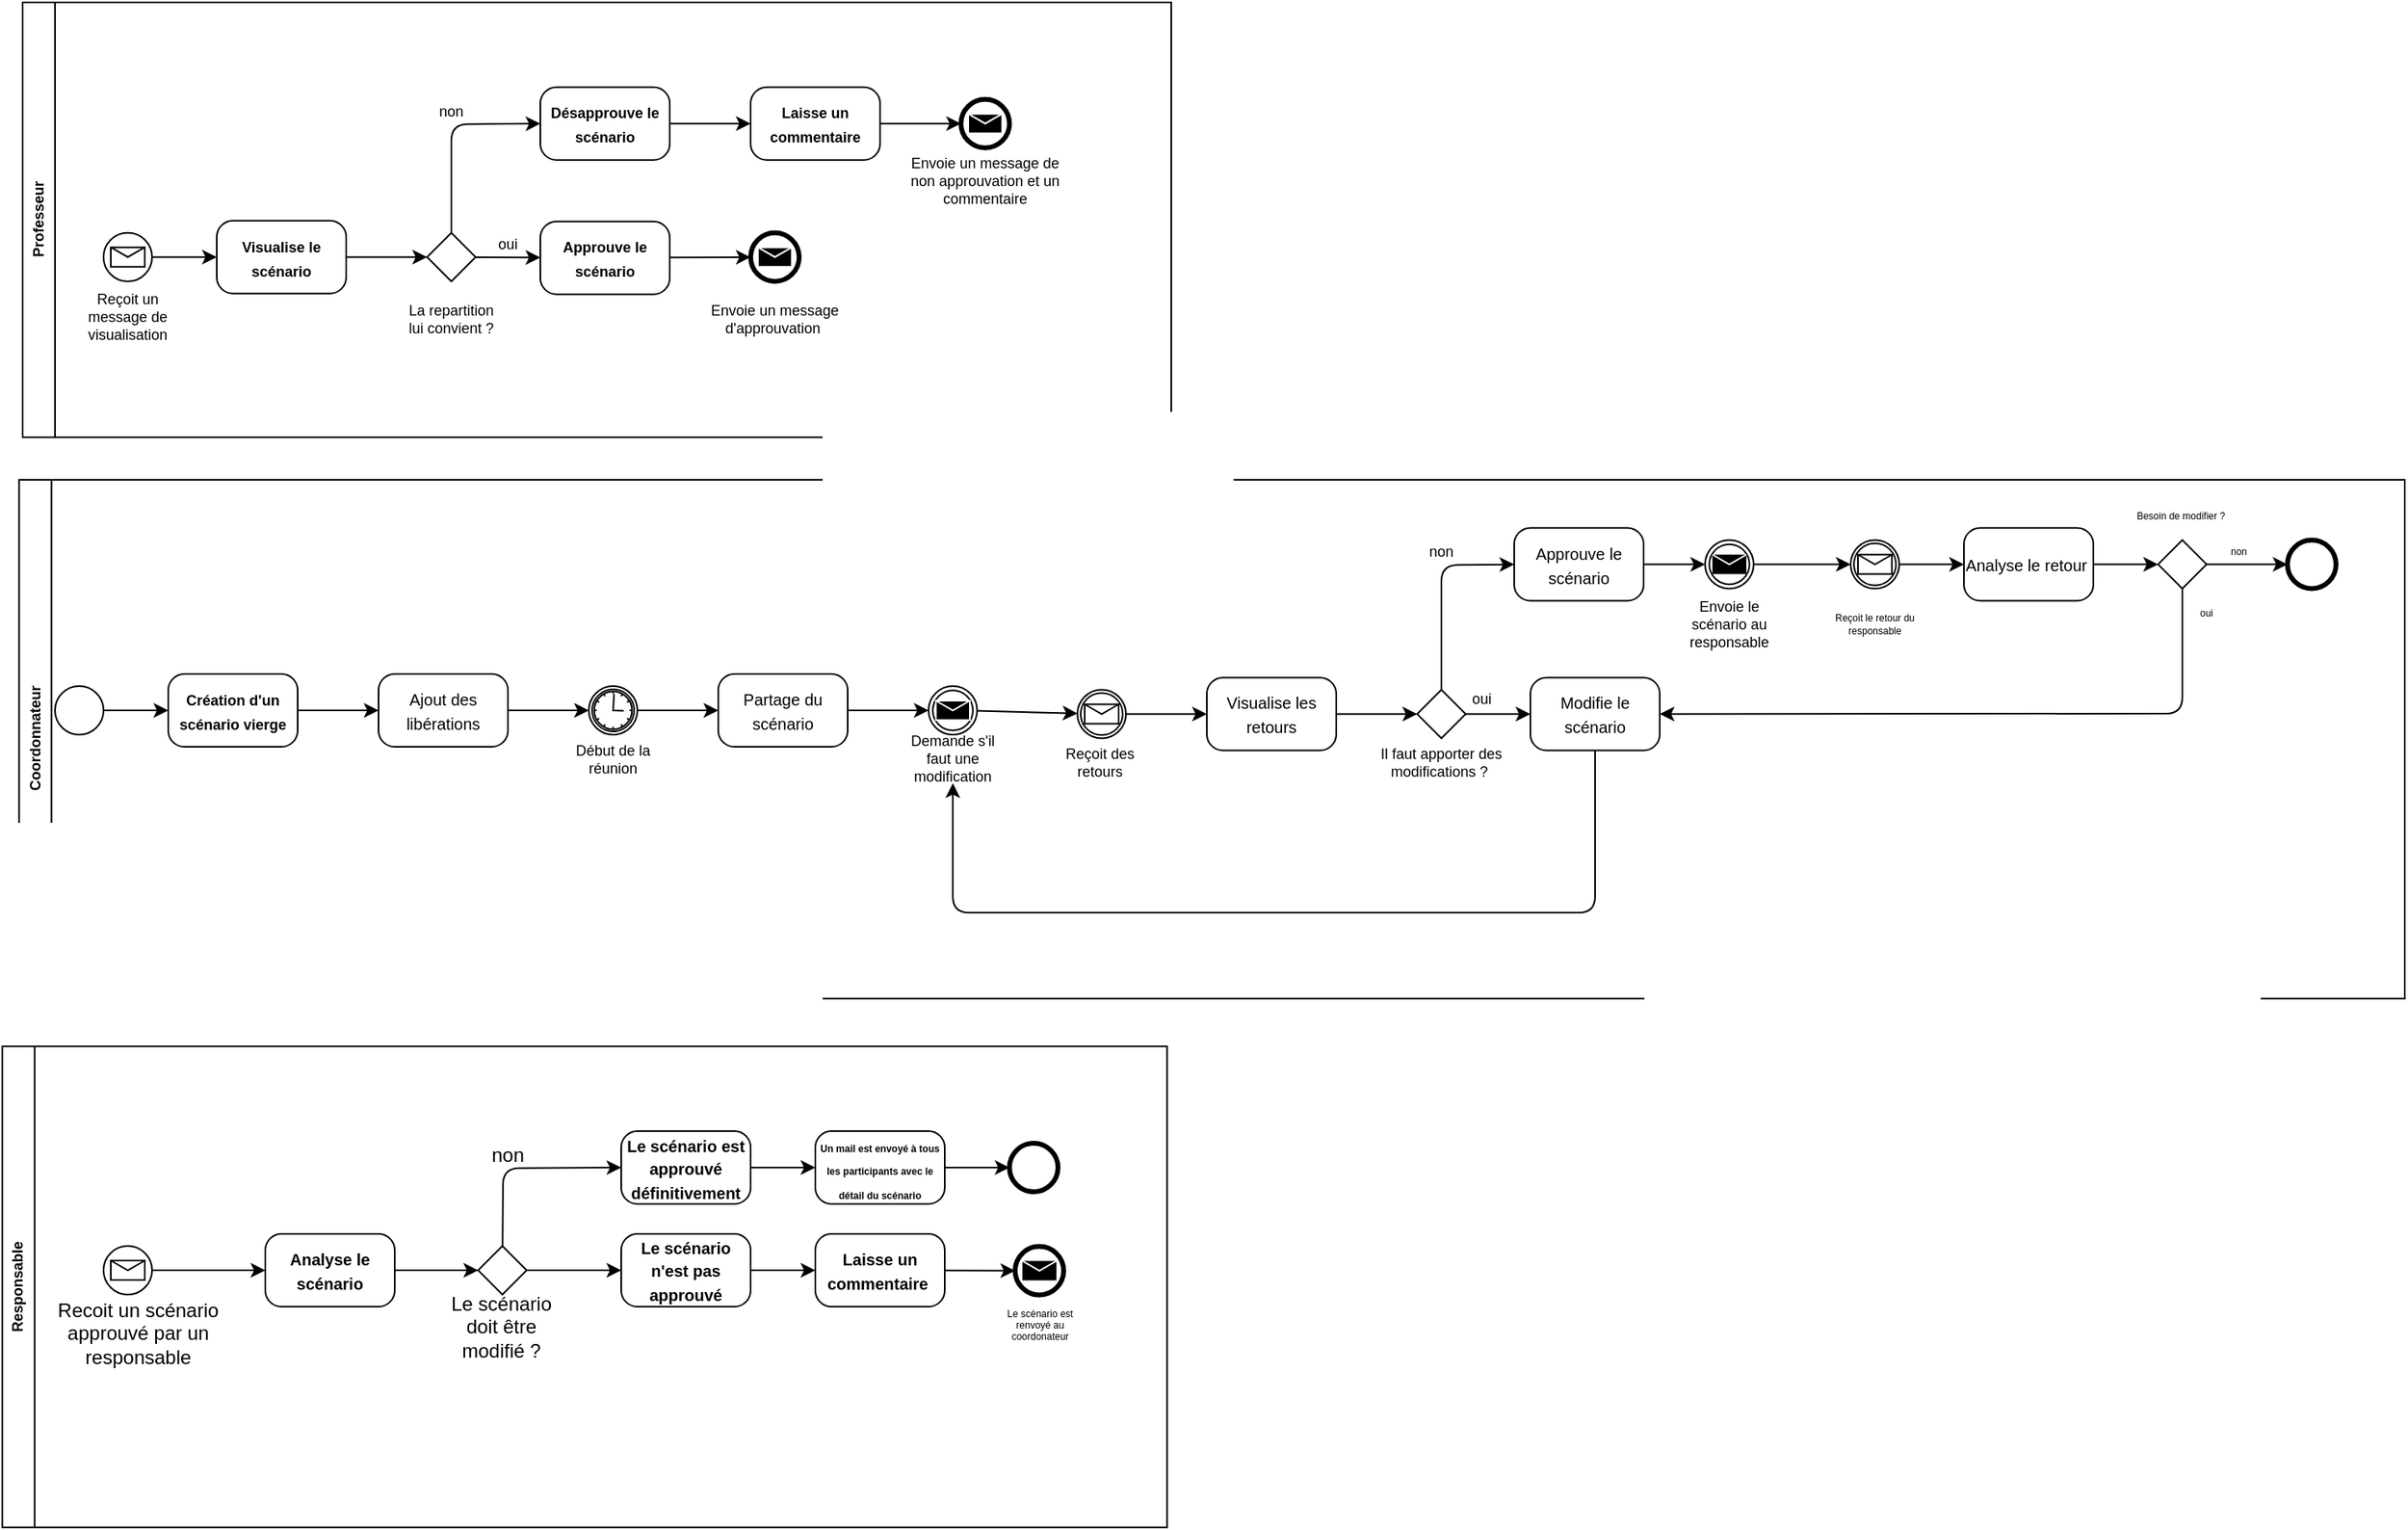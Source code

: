 <mxfile>
    <diagram id="AY0aVfpnK2XtZZs_yw3m" name="Page-1">
        <mxGraphModel dx="2227" dy="2362" grid="1" gridSize="10" guides="1" tooltips="1" connect="1" arrows="1" fold="1" page="1" pageScale="1" pageWidth="850" pageHeight="1100" math="0" shadow="0">
            <root>
                <mxCell id="0"/>
                <mxCell id="1" parent="0"/>
                <mxCell id="19" value="Professeur" style="swimlane;startSize=20;whiteSpace=wrap;html=1;fontSize=9;rotation=-90;" vertex="1" parent="1">
                    <mxGeometry x="250.62" y="-598.13" width="268.75" height="710" as="geometry"/>
                </mxCell>
                <mxCell id="23" style="edgeStyle=none;html=1;fontSize=9;" edge="1" parent="19" source="20" target="22">
                    <mxGeometry relative="1" as="geometry"/>
                </mxCell>
                <mxCell id="20" value="" style="points=[[0.145,0.145,0],[0.5,0,0],[0.855,0.145,0],[1,0.5,0],[0.855,0.855,0],[0.5,1,0],[0.145,0.855,0],[0,0.5,0]];shape=mxgraph.bpmn.event;html=1;verticalLabelPosition=bottom;labelBackgroundColor=#ffffff;verticalAlign=top;align=center;perimeter=ellipsePerimeter;outlineConnect=0;aspect=fixed;outline=standard;symbol=message;fontSize=9;" vertex="1" parent="19">
                    <mxGeometry x="-170.62" y="363" width="30" height="30" as="geometry"/>
                </mxCell>
                <mxCell id="21" value="Reçoit un message de visualisation" style="text;html=1;strokeColor=none;fillColor=none;align=center;verticalAlign=middle;whiteSpace=wrap;rounded=0;fontSize=9;" vertex="1" parent="19">
                    <mxGeometry x="-185.62" y="400.5" width="60" height="30" as="geometry"/>
                </mxCell>
                <mxCell id="25" style="edgeStyle=none;html=1;entryX=0;entryY=0.5;entryDx=0;entryDy=0;entryPerimeter=0;fontSize=9;" edge="1" parent="19" source="22" target="24">
                    <mxGeometry relative="1" as="geometry"/>
                </mxCell>
                <mxCell id="22" value="&lt;font style=&quot;font-size: 9px;&quot;&gt;Visualise le scénario&lt;/font&gt;" style="points=[[0.25,0,0],[0.5,0,0],[0.75,0,0],[1,0.25,0],[1,0.5,0],[1,0.75,0],[0.75,1,0],[0.5,1,0],[0.25,1,0],[0,0.75,0],[0,0.5,0],[0,0.25,0]];shape=mxgraph.bpmn.task;whiteSpace=wrap;rectStyle=rounded;size=10;html=1;taskMarker=abstract;fontStyle=1" vertex="1" parent="19">
                    <mxGeometry x="-100.62" y="355.5" width="80" height="45" as="geometry"/>
                </mxCell>
                <mxCell id="28" style="edgeStyle=none;html=1;entryX=0;entryY=0.5;entryDx=0;entryDy=0;entryPerimeter=0;fontSize=9;" edge="1" parent="19" source="24" target="31">
                    <mxGeometry relative="1" as="geometry">
                        <Array as="points">
                            <mxPoint x="44.38" y="296"/>
                        </Array>
                    </mxGeometry>
                </mxCell>
                <mxCell id="36" style="edgeStyle=none;html=1;fontSize=9;" edge="1" parent="19" source="24" target="35">
                    <mxGeometry relative="1" as="geometry"/>
                </mxCell>
                <mxCell id="24" value="" style="points=[[0.25,0.25,0],[0.5,0,0],[0.75,0.25,0],[1,0.5,0],[0.75,0.75,0],[0.5,1,0],[0.25,0.75,0],[0,0.5,0]];shape=mxgraph.bpmn.gateway2;html=1;verticalLabelPosition=bottom;labelBackgroundColor=#ffffff;verticalAlign=top;align=center;perimeter=rhombusPerimeter;outlineConnect=0;outline=none;symbol=none;fontSize=9;" vertex="1" parent="19">
                    <mxGeometry x="29.38" y="363" width="30" height="30" as="geometry"/>
                </mxCell>
                <mxCell id="26" value="La repartition lui convient ?" style="text;html=1;strokeColor=none;fillColor=none;align=center;verticalAlign=middle;whiteSpace=wrap;rounded=0;fontSize=9;" vertex="1" parent="19">
                    <mxGeometry x="14.38" y="401" width="60" height="30" as="geometry"/>
                </mxCell>
                <mxCell id="34" style="edgeStyle=none;html=1;fontSize=9;" edge="1" parent="19" source="27">
                    <mxGeometry relative="1" as="geometry">
                        <mxPoint x="359.38" y="295.5" as="targetPoint"/>
                    </mxGeometry>
                </mxCell>
                <mxCell id="27" value="&lt;font style=&quot;font-size: 9px;&quot;&gt;Laisse un commentaire&lt;/font&gt;" style="points=[[0.25,0,0],[0.5,0,0],[0.75,0,0],[1,0.25,0],[1,0.5,0],[1,0.75,0],[0.75,1,0],[0.5,1,0],[0.25,1,0],[0,0.75,0],[0,0.5,0],[0,0.25,0]];shape=mxgraph.bpmn.task;whiteSpace=wrap;rectStyle=rounded;size=10;html=1;taskMarker=abstract;fontStyle=1" vertex="1" parent="19">
                    <mxGeometry x="229.38" y="273" width="80" height="45" as="geometry"/>
                </mxCell>
                <mxCell id="29" value="non" style="text;html=1;strokeColor=none;fillColor=none;align=center;verticalAlign=middle;whiteSpace=wrap;rounded=0;fontSize=9;" vertex="1" parent="19">
                    <mxGeometry x="14.38" y="273" width="60" height="30" as="geometry"/>
                </mxCell>
                <mxCell id="32" style="edgeStyle=none;html=1;fontSize=9;" edge="1" parent="19" source="31" target="27">
                    <mxGeometry relative="1" as="geometry"/>
                </mxCell>
                <mxCell id="31" value="&lt;font style=&quot;font-size: 9px;&quot;&gt;Désapprouve le scénario&lt;/font&gt;" style="points=[[0.25,0,0],[0.5,0,0],[0.75,0,0],[1,0.25,0],[1,0.5,0],[1,0.75,0],[0.75,1,0],[0.5,1,0],[0.25,1,0],[0,0.75,0],[0,0.5,0],[0,0.25,0]];shape=mxgraph.bpmn.task;whiteSpace=wrap;rectStyle=rounded;size=10;html=1;taskMarker=abstract;fontStyle=1" vertex="1" parent="19">
                    <mxGeometry x="99.38" y="273" width="80" height="45" as="geometry"/>
                </mxCell>
                <mxCell id="41" style="edgeStyle=none;html=1;fontSize=9;" edge="1" parent="19" source="35" target="40">
                    <mxGeometry relative="1" as="geometry"/>
                </mxCell>
                <mxCell id="35" value="&lt;font style=&quot;font-size: 9px;&quot;&gt;Approuve le scénario&lt;/font&gt;" style="points=[[0.25,0,0],[0.5,0,0],[0.75,0,0],[1,0.25,0],[1,0.5,0],[1,0.75,0],[0.75,1,0],[0.5,1,0],[0.25,1,0],[0,0.75,0],[0,0.5,0],[0,0.25,0]];shape=mxgraph.bpmn.task;whiteSpace=wrap;rectStyle=rounded;size=10;html=1;taskMarker=abstract;fontStyle=1" vertex="1" parent="19">
                    <mxGeometry x="99.38" y="356" width="80" height="45" as="geometry"/>
                </mxCell>
                <mxCell id="37" value="oui" style="text;html=1;strokeColor=none;fillColor=none;align=center;verticalAlign=middle;whiteSpace=wrap;rounded=0;fontSize=9;" vertex="1" parent="19">
                    <mxGeometry x="49.38" y="355.5" width="60" height="30" as="geometry"/>
                </mxCell>
                <mxCell id="38" value="" style="points=[[0.145,0.145,0],[0.5,0,0],[0.855,0.145,0],[1,0.5,0],[0.855,0.855,0],[0.5,1,0],[0.145,0.855,0],[0,0.5,0]];shape=mxgraph.bpmn.event;html=1;verticalLabelPosition=bottom;labelBackgroundColor=#ffffff;verticalAlign=top;align=center;perimeter=ellipsePerimeter;outlineConnect=0;aspect=fixed;outline=end;symbol=message;fontSize=9;" vertex="1" parent="19">
                    <mxGeometry x="359.38" y="280.5" width="30" height="30" as="geometry"/>
                </mxCell>
                <mxCell id="39" value="Envoie un message de non approuvation et un commentaire" style="text;html=1;strokeColor=none;fillColor=none;align=center;verticalAlign=middle;whiteSpace=wrap;rounded=0;fontSize=9;" vertex="1" parent="19">
                    <mxGeometry x="325.63" y="310.5" width="97.5" height="42" as="geometry"/>
                </mxCell>
                <mxCell id="40" value="" style="points=[[0.145,0.145,0],[0.5,0,0],[0.855,0.145,0],[1,0.5,0],[0.855,0.855,0],[0.5,1,0],[0.145,0.855,0],[0,0.5,0]];shape=mxgraph.bpmn.event;html=1;verticalLabelPosition=bottom;labelBackgroundColor=#ffffff;verticalAlign=top;align=center;perimeter=ellipsePerimeter;outlineConnect=0;aspect=fixed;outline=end;symbol=message;fontSize=9;" vertex="1" parent="19">
                    <mxGeometry x="229.38" y="363" width="30" height="30" as="geometry"/>
                </mxCell>
                <mxCell id="42" value="Envoie un message d'approuvation&amp;nbsp;" style="text;html=1;strokeColor=none;fillColor=none;align=center;verticalAlign=middle;whiteSpace=wrap;rounded=0;fontSize=9;" vertex="1" parent="19">
                    <mxGeometry x="195.63" y="395" width="97.5" height="42" as="geometry"/>
                </mxCell>
                <mxCell id="17" value="Coordonnateur" style="swimlane;startSize=20;whiteSpace=wrap;html=1;fontSize=9;rotation=-90;movable=1;resizable=1;rotatable=1;deletable=1;editable=1;connectable=1;container=0;" vertex="1" parent="1">
                    <mxGeometry x="604.84" y="-659.52" width="320.62" height="1474.68" as="geometry"/>
                </mxCell>
                <mxCell id="2" value="" style="points=[[0.145,0.145,0],[0.5,0,0],[0.855,0.145,0],[1,0.5,0],[0.855,0.855,0],[0.5,1,0],[0.145,0.855,0],[0,0.5,0]];shape=mxgraph.bpmn.event;html=1;verticalLabelPosition=bottom;labelBackgroundColor=#ffffff;verticalAlign=top;align=center;perimeter=ellipsePerimeter;outlineConnect=0;aspect=fixed;outline=standard;symbol=general;" vertex="1" parent="1">
                    <mxGeometry x="50" y="45" width="30" height="30" as="geometry"/>
                </mxCell>
                <mxCell id="3" value="&lt;font style=&quot;font-size: 9px;&quot;&gt;Création d'un scénario vierge&lt;/font&gt;" style="points=[[0.25,0,0],[0.5,0,0],[0.75,0,0],[1,0.25,0],[1,0.5,0],[1,0.75,0],[0.75,1,0],[0.5,1,0],[0.25,1,0],[0,0.75,0],[0,0.5,0],[0,0.25,0]];shape=mxgraph.bpmn.task;whiteSpace=wrap;rectStyle=rounded;size=10;html=1;taskMarker=abstract;fontStyle=1" vertex="1" parent="1">
                    <mxGeometry x="120" y="37.5" width="80" height="45" as="geometry"/>
                </mxCell>
                <mxCell id="4" style="edgeStyle=none;html=1;" edge="1" parent="1" source="2" target="3">
                    <mxGeometry relative="1" as="geometry"/>
                </mxCell>
                <mxCell id="5" value="&lt;font size=&quot;1&quot;&gt;Ajout des libérations&lt;/font&gt;" style="points=[[0.25,0,0],[0.5,0,0],[0.75,0,0],[1,0.25,0],[1,0.5,0],[1,0.75,0],[0.75,1,0],[0.5,1,0],[0.25,1,0],[0,0.75,0],[0,0.5,0],[0,0.25,0]];shape=mxgraph.bpmn.task;whiteSpace=wrap;rectStyle=rounded;size=10;html=1;taskMarker=abstract;" vertex="1" parent="1">
                    <mxGeometry x="250" y="37.5" width="80" height="45" as="geometry"/>
                </mxCell>
                <mxCell id="6" style="edgeStyle=none;html=1;entryX=0;entryY=0.5;entryDx=0;entryDy=0;entryPerimeter=0;fontSize=9;" edge="1" parent="1" source="3" target="5">
                    <mxGeometry relative="1" as="geometry"/>
                </mxCell>
                <mxCell id="7" value="" style="points=[[0.145,0.145,0],[0.5,0,0],[0.855,0.145,0],[1,0.5,0],[0.855,0.855,0],[0.5,1,0],[0.145,0.855,0],[0,0.5,0]];shape=mxgraph.bpmn.event;html=1;verticalLabelPosition=bottom;labelBackgroundColor=#ffffff;verticalAlign=top;align=center;perimeter=ellipsePerimeter;outlineConnect=0;aspect=fixed;outline=catching;symbol=timer;fontSize=9;" vertex="1" parent="1">
                    <mxGeometry x="380" y="45" width="30" height="30" as="geometry"/>
                </mxCell>
                <mxCell id="8" style="edgeStyle=none;html=1;entryX=0;entryY=0.5;entryDx=0;entryDy=0;entryPerimeter=0;fontSize=9;" edge="1" parent="1" source="5" target="7">
                    <mxGeometry relative="1" as="geometry"/>
                </mxCell>
                <mxCell id="9" value="Début de la réunion" style="text;html=1;strokeColor=none;fillColor=none;align=center;verticalAlign=middle;whiteSpace=wrap;rounded=0;fontSize=9;" vertex="1" parent="1">
                    <mxGeometry x="365" y="75" width="60" height="30" as="geometry"/>
                </mxCell>
                <mxCell id="11" value="&lt;font size=&quot;1&quot;&gt;Partage du scénario&lt;/font&gt;" style="points=[[0.25,0,0],[0.5,0,0],[0.75,0,0],[1,0.25,0],[1,0.5,0],[1,0.75,0],[0.75,1,0],[0.5,1,0],[0.25,1,0],[0,0.75,0],[0,0.5,0],[0,0.25,0]];shape=mxgraph.bpmn.task;whiteSpace=wrap;rectStyle=rounded;size=10;html=1;taskMarker=abstract;" vertex="1" parent="1">
                    <mxGeometry x="460" y="37.5" width="80" height="45" as="geometry"/>
                </mxCell>
                <mxCell id="12" style="edgeStyle=none;html=1;fontSize=9;" edge="1" parent="1" source="7" target="11">
                    <mxGeometry relative="1" as="geometry"/>
                </mxCell>
                <mxCell id="13" value="" style="points=[[0.145,0.145,0],[0.5,0,0],[0.855,0.145,0],[1,0.5,0],[0.855,0.855,0],[0.5,1,0],[0.145,0.855,0],[0,0.5,0]];shape=mxgraph.bpmn.event;html=1;verticalLabelPosition=bottom;labelBackgroundColor=#ffffff;verticalAlign=top;align=center;perimeter=ellipsePerimeter;outlineConnect=0;aspect=fixed;outline=throwing;symbol=message;fontSize=9;" vertex="1" parent="1">
                    <mxGeometry x="590" y="45" width="30" height="30" as="geometry"/>
                </mxCell>
                <mxCell id="15" style="edgeStyle=none;html=1;entryX=0;entryY=0.5;entryDx=0;entryDy=0;entryPerimeter=0;fontSize=9;" edge="1" parent="1" source="11" target="13">
                    <mxGeometry relative="1" as="geometry"/>
                </mxCell>
                <mxCell id="16" value="Demande s'il faut une modification" style="text;html=1;strokeColor=none;fillColor=none;align=center;verticalAlign=middle;whiteSpace=wrap;rounded=0;fontSize=9;" vertex="1" parent="1">
                    <mxGeometry x="575" y="75" width="60" height="30" as="geometry"/>
                </mxCell>
                <mxCell id="44" style="edgeStyle=none;html=1;fontSize=9;" edge="1" parent="1" source="13" target="43">
                    <mxGeometry relative="1" as="geometry"/>
                </mxCell>
                <mxCell id="58" style="edgeStyle=none;html=1;fontSize=9;" edge="1" parent="1" source="56">
                    <mxGeometry relative="1" as="geometry">
                        <mxPoint x="605" y="105" as="targetPoint"/>
                        <Array as="points">
                            <mxPoint x="1002" y="185.0"/>
                            <mxPoint x="605" y="185.0"/>
                        </Array>
                    </mxGeometry>
                </mxCell>
                <mxCell id="47" style="edgeStyle=none;html=1;fontSize=9;" edge="1" parent="1" source="43" target="46">
                    <mxGeometry relative="1" as="geometry"/>
                </mxCell>
                <mxCell id="43" value="" style="points=[[0.145,0.145,0],[0.5,0,0],[0.855,0.145,0],[1,0.5,0],[0.855,0.855,0],[0.5,1,0],[0.145,0.855,0],[0,0.5,0]];shape=mxgraph.bpmn.event;html=1;verticalLabelPosition=bottom;labelBackgroundColor=#ffffff;verticalAlign=top;align=center;perimeter=ellipsePerimeter;outlineConnect=0;aspect=fixed;outline=catching;symbol=message;fontSize=9;" vertex="1" parent="1">
                    <mxGeometry x="682" y="47.25" width="30" height="30" as="geometry"/>
                </mxCell>
                <mxCell id="45" value="Reçoit des retours" style="text;html=1;strokeColor=none;fillColor=none;align=center;verticalAlign=middle;whiteSpace=wrap;rounded=0;fontSize=9;" vertex="1" parent="1">
                    <mxGeometry x="665.75" y="77.25" width="60" height="30" as="geometry"/>
                </mxCell>
                <mxCell id="49" style="edgeStyle=none;html=1;entryX=0;entryY=0.5;entryDx=0;entryDy=0;entryPerimeter=0;fontSize=9;" edge="1" parent="1" source="46" target="48">
                    <mxGeometry relative="1" as="geometry"/>
                </mxCell>
                <mxCell id="46" value="&lt;font size=&quot;1&quot;&gt;Visualise les retours&lt;/font&gt;" style="points=[[0.25,0,0],[0.5,0,0],[0.75,0,0],[1,0.25,0],[1,0.5,0],[1,0.75,0],[0.75,1,0],[0.5,1,0],[0.25,1,0],[0,0.75,0],[0,0.5,0],[0,0.25,0]];shape=mxgraph.bpmn.task;whiteSpace=wrap;rectStyle=rounded;size=10;html=1;taskMarker=abstract;" vertex="1" parent="1">
                    <mxGeometry x="762" y="39.75" width="80" height="45" as="geometry"/>
                </mxCell>
                <mxCell id="52" style="edgeStyle=none;html=1;entryX=0;entryY=0.5;entryDx=0;entryDy=0;entryPerimeter=0;fontSize=9;" edge="1" parent="1" source="48" target="51">
                    <mxGeometry relative="1" as="geometry">
                        <Array as="points">
                            <mxPoint x="907" y="-29.75"/>
                        </Array>
                    </mxGeometry>
                </mxCell>
                <mxCell id="57" style="edgeStyle=none;html=1;fontSize=9;" edge="1" parent="1" source="48" target="56">
                    <mxGeometry relative="1" as="geometry"/>
                </mxCell>
                <mxCell id="48" value="" style="points=[[0.25,0.25,0],[0.5,0,0],[0.75,0.25,0],[1,0.5,0],[0.75,0.75,0],[0.5,1,0],[0.25,0.75,0],[0,0.5,0]];shape=mxgraph.bpmn.gateway2;html=1;verticalLabelPosition=bottom;labelBackgroundColor=#ffffff;verticalAlign=top;align=center;perimeter=rhombusPerimeter;outlineConnect=0;outline=none;symbol=none;fontSize=9;" vertex="1" parent="1">
                    <mxGeometry x="892" y="47.25" width="30" height="30" as="geometry"/>
                </mxCell>
                <mxCell id="50" value="Il faut apporter des modifications ?&amp;nbsp;" style="text;html=1;strokeColor=none;fillColor=none;align=center;verticalAlign=middle;whiteSpace=wrap;rounded=0;fontSize=9;" vertex="1" parent="1">
                    <mxGeometry x="863.25" y="77.25" width="87.5" height="30" as="geometry"/>
                </mxCell>
                <mxCell id="62" style="edgeStyle=none;html=1;entryX=0;entryY=0.5;entryDx=0;entryDy=0;entryPerimeter=0;fontSize=9;" edge="1" parent="1" source="51">
                    <mxGeometry relative="1" as="geometry">
                        <mxPoint x="1070" y="-30.25" as="targetPoint"/>
                    </mxGeometry>
                </mxCell>
                <mxCell id="51" value="&lt;font size=&quot;1&quot;&gt;Approuve le scénario&lt;/font&gt;" style="points=[[0.25,0,0],[0.5,0,0],[0.75,0,0],[1,0.25,0],[1,0.5,0],[1,0.75,0],[0.75,1,0],[0.5,1,0],[0.25,1,0],[0,0.75,0],[0,0.5,0],[0,0.25,0]];shape=mxgraph.bpmn.task;whiteSpace=wrap;rectStyle=rounded;size=10;html=1;taskMarker=abstract;" vertex="1" parent="1">
                    <mxGeometry x="952" y="-52.75" width="80" height="45" as="geometry"/>
                </mxCell>
                <mxCell id="53" value="non" style="text;html=1;strokeColor=none;fillColor=none;align=center;verticalAlign=middle;whiteSpace=wrap;rounded=0;fontSize=9;" vertex="1" parent="1">
                    <mxGeometry x="877" y="-52.75" width="60" height="30" as="geometry"/>
                </mxCell>
                <mxCell id="56" value="&lt;font size=&quot;1&quot;&gt;Modifie le scénario&lt;/font&gt;" style="points=[[0.25,0,0],[0.5,0,0],[0.75,0,0],[1,0.25,0],[1,0.5,0],[1,0.75,0],[0.75,1,0],[0.5,1,0],[0.25,1,0],[0,0.75,0],[0,0.5,0],[0,0.25,0]];shape=mxgraph.bpmn.task;whiteSpace=wrap;rectStyle=rounded;size=10;html=1;taskMarker=abstract;" vertex="1" parent="1">
                    <mxGeometry x="962" y="39.75" width="80" height="45" as="geometry"/>
                </mxCell>
                <mxCell id="63" value="Envoie le scénario au responsable" style="text;html=1;strokeColor=none;fillColor=none;align=center;verticalAlign=middle;whiteSpace=wrap;rounded=0;fontSize=9;" vertex="1" parent="1">
                    <mxGeometry x="1055" y="-7.75" width="60" height="30" as="geometry"/>
                </mxCell>
                <mxCell id="65" value="oui" style="text;html=1;strokeColor=none;fillColor=none;align=center;verticalAlign=middle;whiteSpace=wrap;rounded=0;fontSize=9;" vertex="1" parent="1">
                    <mxGeometry x="902" y="37.5" width="60" height="30" as="geometry"/>
                </mxCell>
                <mxCell id="66" value="Responsable" style="swimlane;startSize=20;whiteSpace=wrap;html=1;fontSize=9;rotation=-90;movable=1;resizable=1;rotatable=1;deletable=1;editable=1;connectable=1;container=0;" vertex="1" parent="1">
                    <mxGeometry x="228.75" y="56.25" width="297.31" height="720" as="geometry"/>
                </mxCell>
                <mxCell id="88" value="" style="points=[[0.145,0.145,0],[0.5,0,0],[0.855,0.145,0],[1,0.5,0],[0.855,0.855,0],[0.5,1,0],[0.145,0.855,0],[0,0.5,0]];shape=mxgraph.bpmn.event;html=1;verticalLabelPosition=bottom;labelBackgroundColor=#ffffff;verticalAlign=top;align=center;perimeter=ellipsePerimeter;outlineConnect=0;aspect=fixed;outline=end;symbol=message;pointerEvents=0;fontFamily=Helvetica;fontSize=6;fontColor=default;fillColor=none;gradientColor=none;" vertex="1" parent="66">
                    <mxGeometry x="414.75" y="335" width="30" height="30" as="geometry"/>
                </mxCell>
                <mxCell id="90" value="Le scénario est renvoyé au coordonateur" style="text;html=1;strokeColor=none;fillColor=none;align=center;verticalAlign=middle;whiteSpace=wrap;rounded=0;pointerEvents=0;fontFamily=Helvetica;fontSize=6;fontColor=default;" vertex="1" parent="66">
                    <mxGeometry x="400" y="369" width="60" height="30" as="geometry"/>
                </mxCell>
                <mxCell id="71" style="edgeStyle=none;html=1;fontFamily=Helvetica;fontSize=12;fontColor=default;startSize=20;" edge="1" parent="1" source="68" target="69">
                    <mxGeometry relative="1" as="geometry"/>
                </mxCell>
                <mxCell id="68" value="" style="points=[[0.145,0.145,0],[0.5,0,0],[0.855,0.145,0],[1,0.5,0],[0.855,0.855,0],[0.5,1,0],[0.145,0.855,0],[0,0.5,0]];shape=mxgraph.bpmn.event;html=1;verticalLabelPosition=bottom;labelBackgroundColor=#ffffff;verticalAlign=top;align=center;perimeter=ellipsePerimeter;outlineConnect=0;aspect=fixed;outline=standard;symbol=message;pointerEvents=0;fontFamily=Helvetica;fontSize=12;fontColor=default;fillColor=none;gradientColor=none;" vertex="1" parent="1">
                    <mxGeometry x="80" y="391" width="30" height="30" as="geometry"/>
                </mxCell>
                <mxCell id="70" value="Recoit un scénario approuvé par un responsable" style="text;html=1;strokeColor=none;fillColor=none;align=center;verticalAlign=middle;whiteSpace=wrap;rounded=0;pointerEvents=0;fontFamily=Helvetica;fontSize=12;fontColor=default;" vertex="1" parent="1">
                    <mxGeometry x="50" y="410" width="103.44" height="69" as="geometry"/>
                </mxCell>
                <mxCell id="74" style="edgeStyle=none;html=1;entryX=0;entryY=0.5;entryDx=0;entryDy=0;fontFamily=Helvetica;fontSize=12;fontColor=default;startSize=20;" edge="1" parent="1" source="69" target="72">
                    <mxGeometry relative="1" as="geometry"/>
                </mxCell>
                <mxCell id="69" value="&lt;font size=&quot;1&quot;&gt;Analyse le scénario&lt;/font&gt;" style="points=[[0.25,0,0],[0.5,0,0],[0.75,0,0],[1,0.25,0],[1,0.5,0],[1,0.75,0],[0.75,1,0],[0.5,1,0],[0.25,1,0],[0,0.75,0],[0,0.5,0],[0,0.25,0]];shape=mxgraph.bpmn.task;whiteSpace=wrap;rectStyle=rounded;size=10;html=1;taskMarker=abstract;fontStyle=1" vertex="1" parent="1">
                    <mxGeometry x="180" y="383.5" width="80" height="45" as="geometry"/>
                </mxCell>
                <mxCell id="77" style="edgeStyle=none;html=1;entryX=0;entryY=0.5;entryDx=0;entryDy=0;entryPerimeter=0;fontFamily=Helvetica;fontSize=12;fontColor=default;startSize=20;" edge="1" parent="1" source="72" target="76">
                    <mxGeometry relative="1" as="geometry">
                        <Array as="points">
                            <mxPoint x="327" y="343"/>
                        </Array>
                    </mxGeometry>
                </mxCell>
                <mxCell id="85" style="edgeStyle=none;html=1;fontFamily=Helvetica;fontSize=6;fontColor=default;startSize=20;" edge="1" parent="1" source="72" target="84">
                    <mxGeometry relative="1" as="geometry"/>
                </mxCell>
                <mxCell id="72" value="" style="rhombus;whiteSpace=wrap;html=1;pointerEvents=0;fontFamily=Helvetica;fontSize=12;fontColor=default;fillColor=none;gradientColor=none;" vertex="1" parent="1">
                    <mxGeometry x="311.56" y="391" width="30" height="30" as="geometry"/>
                </mxCell>
                <mxCell id="75" value="Le scénario doit être modifié ?" style="text;html=1;strokeColor=none;fillColor=none;align=center;verticalAlign=middle;whiteSpace=wrap;rounded=0;pointerEvents=0;fontFamily=Helvetica;fontSize=12;fontColor=default;" vertex="1" parent="1">
                    <mxGeometry x="287.34" y="421" width="78.44" height="39" as="geometry"/>
                </mxCell>
                <mxCell id="80" style="edgeStyle=none;html=1;entryX=0;entryY=0.5;entryDx=0;entryDy=0;entryPerimeter=0;fontFamily=Helvetica;fontSize=12;fontColor=default;startSize=20;" edge="1" parent="1" source="76" target="79">
                    <mxGeometry relative="1" as="geometry"/>
                </mxCell>
                <mxCell id="76" value="&lt;font size=&quot;1&quot;&gt;Le scénario est approuvé définitivement&lt;/font&gt;" style="points=[[0.25,0,0],[0.5,0,0],[0.75,0,0],[1,0.25,0],[1,0.5,0],[1,0.75,0],[0.75,1,0],[0.5,1,0],[0.25,1,0],[0,0.75,0],[0,0.5,0],[0,0.25,0]];shape=mxgraph.bpmn.task;whiteSpace=wrap;rectStyle=rounded;size=10;html=1;taskMarker=abstract;fontStyle=1" vertex="1" parent="1">
                    <mxGeometry x="400" y="320" width="80" height="45" as="geometry"/>
                </mxCell>
                <mxCell id="78" value="non" style="text;html=1;strokeColor=none;fillColor=none;align=center;verticalAlign=middle;whiteSpace=wrap;rounded=0;pointerEvents=0;fontFamily=Helvetica;fontSize=12;fontColor=default;" vertex="1" parent="1">
                    <mxGeometry x="300" y="320" width="60" height="30" as="geometry"/>
                </mxCell>
                <mxCell id="83" style="edgeStyle=none;html=1;entryX=0;entryY=0.5;entryDx=0;entryDy=0;entryPerimeter=0;fontFamily=Helvetica;fontSize=6;fontColor=default;startSize=20;" edge="1" parent="1" source="79" target="82">
                    <mxGeometry relative="1" as="geometry"/>
                </mxCell>
                <mxCell id="79" value="&lt;font style=&quot;font-size: 6px;&quot;&gt;Un mail est envoyé à tous les participants avec le détail du scénario&lt;/font&gt;" style="points=[[0.25,0,0],[0.5,0,0],[0.75,0,0],[1,0.25,0],[1,0.5,0],[1,0.75,0],[0.75,1,0],[0.5,1,0],[0.25,1,0],[0,0.75,0],[0,0.5,0],[0,0.25,0]];shape=mxgraph.bpmn.task;whiteSpace=wrap;rectStyle=rounded;size=10;html=1;taskMarker=abstract;fontStyle=1" vertex="1" parent="1">
                    <mxGeometry x="520" y="320" width="80" height="45" as="geometry"/>
                </mxCell>
                <mxCell id="82" value="" style="points=[[0.145,0.145,0],[0.5,0,0],[0.855,0.145,0],[1,0.5,0],[0.855,0.855,0],[0.5,1,0],[0.145,0.855,0],[0,0.5,0]];shape=mxgraph.bpmn.event;html=1;verticalLabelPosition=bottom;labelBackgroundColor=#ffffff;verticalAlign=top;align=center;perimeter=ellipsePerimeter;outlineConnect=0;aspect=fixed;outline=end;symbol=terminate2;pointerEvents=0;fontFamily=Helvetica;fontSize=6;fontColor=default;fillColor=none;gradientColor=none;" vertex="1" parent="1">
                    <mxGeometry x="640" y="327.5" width="30" height="30" as="geometry"/>
                </mxCell>
                <mxCell id="87" style="edgeStyle=none;html=1;fontFamily=Helvetica;fontSize=6;fontColor=default;startSize=20;" edge="1" parent="1" source="84" target="86">
                    <mxGeometry relative="1" as="geometry"/>
                </mxCell>
                <mxCell id="84" value="&lt;font size=&quot;1&quot;&gt;Le scénario n'est pas approuvé&lt;/font&gt;" style="points=[[0.25,0,0],[0.5,0,0],[0.75,0,0],[1,0.25,0],[1,0.5,0],[1,0.75,0],[0.75,1,0],[0.5,1,0],[0.25,1,0],[0,0.75,0],[0,0.5,0],[0,0.25,0]];shape=mxgraph.bpmn.task;whiteSpace=wrap;rectStyle=rounded;size=10;html=1;taskMarker=abstract;fontStyle=1" vertex="1" parent="1">
                    <mxGeometry x="400" y="383.5" width="80" height="45" as="geometry"/>
                </mxCell>
                <mxCell id="89" style="edgeStyle=none;html=1;entryX=0;entryY=0.5;entryDx=0;entryDy=0;entryPerimeter=0;fontFamily=Helvetica;fontSize=6;fontColor=default;startSize=20;" edge="1" parent="1" source="86" target="88">
                    <mxGeometry relative="1" as="geometry"/>
                </mxCell>
                <mxCell id="86" value="&lt;font size=&quot;1&quot;&gt;Laisse un commentaire&amp;nbsp;&lt;/font&gt;" style="points=[[0.25,0,0],[0.5,0,0],[0.75,0,0],[1,0.25,0],[1,0.5,0],[1,0.75,0],[0.75,1,0],[0.5,1,0],[0.25,1,0],[0,0.75,0],[0,0.5,0],[0,0.25,0]];shape=mxgraph.bpmn.task;whiteSpace=wrap;rectStyle=rounded;size=10;html=1;taskMarker=abstract;fontStyle=1" vertex="1" parent="1">
                    <mxGeometry x="520" y="383.5" width="80" height="45" as="geometry"/>
                </mxCell>
                <mxCell id="93" style="edgeStyle=none;html=1;fontFamily=Helvetica;fontSize=6;fontColor=default;startSize=20;" edge="1" parent="1" source="91" target="92">
                    <mxGeometry relative="1" as="geometry"/>
                </mxCell>
                <mxCell id="91" value="" style="points=[[0.145,0.145,0],[0.5,0,0],[0.855,0.145,0],[1,0.5,0],[0.855,0.855,0],[0.5,1,0],[0.145,0.855,0],[0,0.5,0]];shape=mxgraph.bpmn.event;html=1;verticalLabelPosition=bottom;labelBackgroundColor=#ffffff;verticalAlign=top;align=center;perimeter=ellipsePerimeter;outlineConnect=0;aspect=fixed;outline=throwing;symbol=message;pointerEvents=0;fontFamily=Helvetica;fontSize=6;fontColor=default;fillColor=none;gradientColor=none;" vertex="1" parent="1">
                    <mxGeometry x="1070" y="-45.25" width="30" height="30" as="geometry"/>
                </mxCell>
                <mxCell id="96" style="edgeStyle=none;html=1;fontFamily=Helvetica;fontSize=6;fontColor=default;startSize=20;" edge="1" parent="1" source="92" target="95">
                    <mxGeometry relative="1" as="geometry"/>
                </mxCell>
                <mxCell id="92" value="" style="points=[[0.145,0.145,0],[0.5,0,0],[0.855,0.145,0],[1,0.5,0],[0.855,0.855,0],[0.5,1,0],[0.145,0.855,0],[0,0.5,0]];shape=mxgraph.bpmn.event;html=1;verticalLabelPosition=bottom;labelBackgroundColor=#ffffff;verticalAlign=top;align=center;perimeter=ellipsePerimeter;outlineConnect=0;aspect=fixed;outline=catching;symbol=message;pointerEvents=0;fontFamily=Helvetica;fontSize=6;fontColor=default;fillColor=none;gradientColor=none;" vertex="1" parent="1">
                    <mxGeometry x="1160" y="-45.25" width="30" height="30" as="geometry"/>
                </mxCell>
                <mxCell id="94" value="Reçoit le retour du responsable" style="text;html=1;strokeColor=none;fillColor=none;align=center;verticalAlign=middle;whiteSpace=wrap;rounded=0;pointerEvents=0;fontFamily=Helvetica;fontSize=6;fontColor=default;" vertex="1" parent="1">
                    <mxGeometry x="1145" y="-8" width="60" height="30" as="geometry"/>
                </mxCell>
                <mxCell id="98" style="edgeStyle=none;html=1;entryX=0;entryY=0.5;entryDx=0;entryDy=0;entryPerimeter=0;fontFamily=Helvetica;fontSize=6;fontColor=default;startSize=20;" edge="1" parent="1" source="95" target="97">
                    <mxGeometry relative="1" as="geometry"/>
                </mxCell>
                <mxCell id="95" value="&lt;font size=&quot;1&quot;&gt;Analyse le retour&amp;nbsp;&lt;/font&gt;" style="points=[[0.25,0,0],[0.5,0,0],[0.75,0,0],[1,0.25,0],[1,0.5,0],[1,0.75,0],[0.75,1,0],[0.5,1,0],[0.25,1,0],[0,0.75,0],[0,0.5,0],[0,0.25,0]];shape=mxgraph.bpmn.task;whiteSpace=wrap;rectStyle=rounded;size=10;html=1;taskMarker=abstract;" vertex="1" parent="1">
                    <mxGeometry x="1230" y="-52.75" width="80" height="45" as="geometry"/>
                </mxCell>
                <mxCell id="100" style="edgeStyle=none;html=1;fontFamily=Helvetica;fontSize=6;fontColor=default;startSize=20;" edge="1" parent="1" source="97">
                    <mxGeometry relative="1" as="geometry">
                        <mxPoint x="1430" y="-30.25" as="targetPoint"/>
                    </mxGeometry>
                </mxCell>
                <mxCell id="105" style="edgeStyle=none;html=1;entryX=1;entryY=0.5;entryDx=0;entryDy=0;entryPerimeter=0;fontFamily=Helvetica;fontSize=6;fontColor=default;startSize=20;" edge="1" parent="1" source="97" target="56">
                    <mxGeometry relative="1" as="geometry">
                        <Array as="points">
                            <mxPoint x="1365" y="62"/>
                        </Array>
                    </mxGeometry>
                </mxCell>
                <mxCell id="97" value="" style="points=[[0.25,0.25,0],[0.5,0,0],[0.75,0.25,0],[1,0.5,0],[0.75,0.75,0],[0.5,1,0],[0.25,0.75,0],[0,0.5,0]];shape=mxgraph.bpmn.gateway2;html=1;verticalLabelPosition=bottom;labelBackgroundColor=#ffffff;verticalAlign=top;align=center;perimeter=rhombusPerimeter;outlineConnect=0;outline=none;symbol=none;fontSize=9;" vertex="1" parent="1">
                    <mxGeometry x="1350" y="-45.25" width="30" height="30" as="geometry"/>
                </mxCell>
                <mxCell id="99" value="Besoin de modifier ?&amp;nbsp;" style="text;html=1;strokeColor=none;fillColor=none;align=center;verticalAlign=middle;whiteSpace=wrap;rounded=0;pointerEvents=0;fontFamily=Helvetica;fontSize=6;fontColor=default;" vertex="1" parent="1">
                    <mxGeometry x="1335" y="-75.25" width="60" height="30" as="geometry"/>
                </mxCell>
                <mxCell id="102" value="" style="points=[[0.145,0.145,0],[0.5,0,0],[0.855,0.145,0],[1,0.5,0],[0.855,0.855,0],[0.5,1,0],[0.145,0.855,0],[0,0.5,0]];shape=mxgraph.bpmn.event;html=1;verticalLabelPosition=bottom;labelBackgroundColor=#ffffff;verticalAlign=top;align=center;perimeter=ellipsePerimeter;outlineConnect=0;aspect=fixed;outline=end;symbol=terminate2;pointerEvents=0;fontFamily=Helvetica;fontSize=6;fontColor=default;fillColor=none;gradientColor=none;" vertex="1" parent="1">
                    <mxGeometry x="1430" y="-45.25" width="30" height="30" as="geometry"/>
                </mxCell>
                <mxCell id="104" value="non" style="text;html=1;strokeColor=none;fillColor=none;align=center;verticalAlign=middle;whiteSpace=wrap;rounded=0;pointerEvents=0;fontFamily=Helvetica;fontSize=6;fontColor=default;" vertex="1" parent="1">
                    <mxGeometry x="1370" y="-53" width="60" height="30" as="geometry"/>
                </mxCell>
                <mxCell id="106" value="oui" style="text;html=1;strokeColor=none;fillColor=none;align=center;verticalAlign=middle;whiteSpace=wrap;rounded=0;pointerEvents=0;fontFamily=Helvetica;fontSize=6;fontColor=default;" vertex="1" parent="1">
                    <mxGeometry x="1350" y="-15.25" width="60" height="30" as="geometry"/>
                </mxCell>
            </root>
        </mxGraphModel>
    </diagram>
</mxfile>